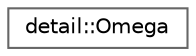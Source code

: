 digraph "Graphical Class Hierarchy"
{
 // LATEX_PDF_SIZE
  bgcolor="transparent";
  edge [fontname=Helvetica,fontsize=10,labelfontname=Helvetica,labelfontsize=10];
  node [fontname=Helvetica,fontsize=10,shape=box,height=0.2,width=0.4];
  rankdir="LR";
  Node0 [id="Node000000",label="detail::Omega",height=0.2,width=0.4,color="grey40", fillcolor="white", style="filled",URL="$structdetail_1_1Omega.html",tooltip="SA strain rate classes."];
}
